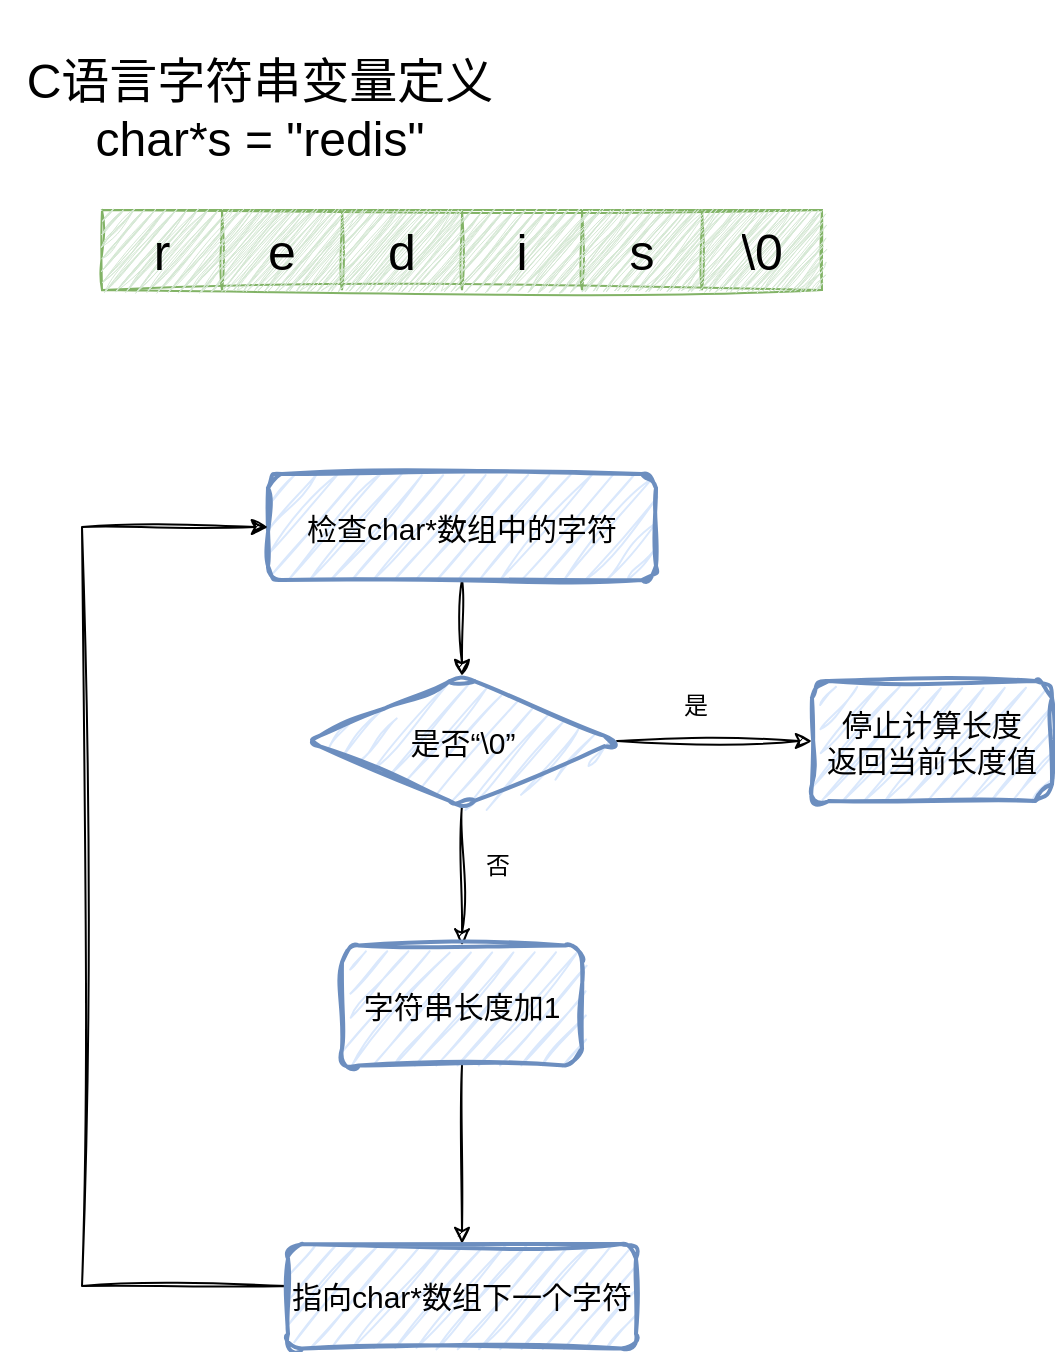 <mxfile version="21.2.9" type="github">
  <diagram name="第 1 页" id="axSOFJD866eUhdV0rcbG">
    <mxGraphModel dx="1206" dy="663" grid="0" gridSize="10" guides="1" tooltips="1" connect="1" arrows="1" fold="1" page="1" pageScale="1" pageWidth="827" pageHeight="1169" math="0" shadow="0">
      <root>
        <mxCell id="0" />
        <mxCell id="1" parent="0" />
        <mxCell id="D1yozvEWfgRu8_zMrTCC-1" value="" style="shape=table;startSize=0;container=1;collapsible=0;childLayout=tableLayout;fillColor=#d5e8d4;strokeColor=#82b366;sketch=1;curveFitting=1;jiggle=2;" vertex="1" parent="1">
          <mxGeometry x="205" y="295" width="360" height="40" as="geometry" />
        </mxCell>
        <mxCell id="D1yozvEWfgRu8_zMrTCC-2" value="" style="shape=tableRow;horizontal=0;startSize=0;swimlaneHead=0;swimlaneBody=0;strokeColor=#82b366;top=0;left=0;bottom=0;right=0;collapsible=0;dropTarget=0;fillColor=#d5e8d4;points=[[0,0.5],[1,0.5]];portConstraint=eastwest;sketch=1;curveFitting=1;jiggle=2;" vertex="1" parent="D1yozvEWfgRu8_zMrTCC-1">
          <mxGeometry width="360" height="40" as="geometry" />
        </mxCell>
        <mxCell id="D1yozvEWfgRu8_zMrTCC-3" value="r" style="shape=partialRectangle;html=1;whiteSpace=wrap;connectable=0;strokeColor=#82b366;overflow=hidden;fillColor=#d5e8d4;top=0;left=0;bottom=0;right=0;pointerEvents=1;fontSize=25;sketch=1;curveFitting=1;jiggle=2;" vertex="1" parent="D1yozvEWfgRu8_zMrTCC-2">
          <mxGeometry width="60" height="40" as="geometry">
            <mxRectangle width="60" height="40" as="alternateBounds" />
          </mxGeometry>
        </mxCell>
        <mxCell id="D1yozvEWfgRu8_zMrTCC-4" value="e" style="shape=partialRectangle;html=1;whiteSpace=wrap;connectable=0;strokeColor=#82b366;overflow=hidden;fillColor=#d5e8d4;top=0;left=0;bottom=0;right=0;pointerEvents=1;fontSize=25;sketch=1;curveFitting=1;jiggle=2;" vertex="1" parent="D1yozvEWfgRu8_zMrTCC-2">
          <mxGeometry x="60" width="60" height="40" as="geometry">
            <mxRectangle width="60" height="40" as="alternateBounds" />
          </mxGeometry>
        </mxCell>
        <mxCell id="D1yozvEWfgRu8_zMrTCC-5" value="d" style="shape=partialRectangle;html=1;whiteSpace=wrap;connectable=0;strokeColor=#82b366;overflow=hidden;fillColor=#d5e8d4;top=0;left=0;bottom=0;right=0;pointerEvents=1;fontSize=25;sketch=1;curveFitting=1;jiggle=2;" vertex="1" parent="D1yozvEWfgRu8_zMrTCC-2">
          <mxGeometry x="120" width="60" height="40" as="geometry">
            <mxRectangle width="60" height="40" as="alternateBounds" />
          </mxGeometry>
        </mxCell>
        <mxCell id="D1yozvEWfgRu8_zMrTCC-6" value="i" style="shape=partialRectangle;html=1;whiteSpace=wrap;connectable=0;strokeColor=#82b366;overflow=hidden;fillColor=#d5e8d4;top=0;left=0;bottom=0;right=0;pointerEvents=1;fontSize=25;sketch=1;curveFitting=1;jiggle=2;" vertex="1" parent="D1yozvEWfgRu8_zMrTCC-2">
          <mxGeometry x="180" width="60" height="40" as="geometry">
            <mxRectangle width="60" height="40" as="alternateBounds" />
          </mxGeometry>
        </mxCell>
        <mxCell id="D1yozvEWfgRu8_zMrTCC-7" value="s" style="shape=partialRectangle;html=1;whiteSpace=wrap;connectable=0;strokeColor=#82b366;overflow=hidden;fillColor=#d5e8d4;top=0;left=0;bottom=0;right=0;pointerEvents=1;fontSize=25;sketch=1;curveFitting=1;jiggle=2;" vertex="1" parent="D1yozvEWfgRu8_zMrTCC-2">
          <mxGeometry x="240" width="60" height="40" as="geometry">
            <mxRectangle width="60" height="40" as="alternateBounds" />
          </mxGeometry>
        </mxCell>
        <mxCell id="D1yozvEWfgRu8_zMrTCC-8" value="\0" style="shape=partialRectangle;html=1;whiteSpace=wrap;connectable=0;strokeColor=#82b366;overflow=hidden;fillColor=#d5e8d4;top=0;left=0;bottom=0;right=0;pointerEvents=1;fontSize=25;sketch=1;curveFitting=1;jiggle=2;" vertex="1" parent="D1yozvEWfgRu8_zMrTCC-2">
          <mxGeometry x="300" width="60" height="40" as="geometry">
            <mxRectangle width="60" height="40" as="alternateBounds" />
          </mxGeometry>
        </mxCell>
        <mxCell id="D1yozvEWfgRu8_zMrTCC-9" value="C语言字符串变量定义&lt;br&gt;char*s = &quot;redis&quot;" style="text;html=1;strokeColor=none;fillColor=none;align=center;verticalAlign=middle;whiteSpace=wrap;rounded=0;fontSize=24;" vertex="1" parent="1">
          <mxGeometry x="154" y="190" width="260" height="110" as="geometry" />
        </mxCell>
        <mxCell id="D1yozvEWfgRu8_zMrTCC-12" value="" style="edgeStyle=orthogonalEdgeStyle;rounded=0;orthogonalLoop=1;jettySize=auto;html=1;sketch=1;curveFitting=1;jiggle=2;" edge="1" parent="1" source="D1yozvEWfgRu8_zMrTCC-10" target="D1yozvEWfgRu8_zMrTCC-11">
          <mxGeometry relative="1" as="geometry" />
        </mxCell>
        <mxCell id="D1yozvEWfgRu8_zMrTCC-10" value="检查char*数组中的字符" style="rounded=1;whiteSpace=wrap;html=1;absoluteArcSize=1;arcSize=14;strokeWidth=2;fillColor=#dae8fc;strokeColor=#6c8ebf;fontSize=15;sketch=1;curveFitting=1;jiggle=2;" vertex="1" parent="1">
          <mxGeometry x="288" y="427" width="194" height="53" as="geometry" />
        </mxCell>
        <mxCell id="D1yozvEWfgRu8_zMrTCC-14" value="" style="edgeStyle=orthogonalEdgeStyle;rounded=0;orthogonalLoop=1;jettySize=auto;html=1;sketch=1;curveFitting=1;jiggle=2;" edge="1" parent="1" source="D1yozvEWfgRu8_zMrTCC-11" target="D1yozvEWfgRu8_zMrTCC-13">
          <mxGeometry relative="1" as="geometry" />
        </mxCell>
        <mxCell id="D1yozvEWfgRu8_zMrTCC-16" value="" style="edgeStyle=orthogonalEdgeStyle;rounded=0;orthogonalLoop=1;jettySize=auto;html=1;sketch=1;curveFitting=1;jiggle=2;" edge="1" parent="1" source="D1yozvEWfgRu8_zMrTCC-11" target="D1yozvEWfgRu8_zMrTCC-15">
          <mxGeometry relative="1" as="geometry" />
        </mxCell>
        <mxCell id="D1yozvEWfgRu8_zMrTCC-11" value="是否“\0”" style="rhombus;whiteSpace=wrap;html=1;rounded=1;arcSize=14;strokeWidth=2;fillColor=#dae8fc;strokeColor=#6c8ebf;fontSize=15;sketch=1;curveFitting=1;jiggle=2;" vertex="1" parent="1">
          <mxGeometry x="307.5" y="528" width="155" height="65" as="geometry" />
        </mxCell>
        <mxCell id="D1yozvEWfgRu8_zMrTCC-13" value="停止计算长度&lt;br style=&quot;font-size: 15px;&quot;&gt;返回当前长度值" style="whiteSpace=wrap;html=1;rounded=1;arcSize=14;strokeWidth=2;fontSize=15;fillColor=#dae8fc;strokeColor=#6c8ebf;sketch=1;curveFitting=1;jiggle=2;" vertex="1" parent="1">
          <mxGeometry x="560" y="530.5" width="120" height="60" as="geometry" />
        </mxCell>
        <mxCell id="D1yozvEWfgRu8_zMrTCC-18" value="" style="edgeStyle=orthogonalEdgeStyle;rounded=0;orthogonalLoop=1;jettySize=auto;html=1;sketch=1;curveFitting=1;jiggle=2;" edge="1" parent="1" source="D1yozvEWfgRu8_zMrTCC-15" target="D1yozvEWfgRu8_zMrTCC-17">
          <mxGeometry relative="1" as="geometry" />
        </mxCell>
        <mxCell id="D1yozvEWfgRu8_zMrTCC-15" value="字符串长度加1" style="whiteSpace=wrap;html=1;rounded=1;arcSize=14;strokeWidth=2;fillColor=#dae8fc;strokeColor=#6c8ebf;fontSize=15;sketch=1;curveFitting=1;jiggle=2;" vertex="1" parent="1">
          <mxGeometry x="325" y="662.75" width="120" height="60" as="geometry" />
        </mxCell>
        <mxCell id="D1yozvEWfgRu8_zMrTCC-19" style="edgeStyle=orthogonalEdgeStyle;rounded=0;orthogonalLoop=1;jettySize=auto;html=1;exitX=0;exitY=0.5;exitDx=0;exitDy=0;entryX=0;entryY=0.5;entryDx=0;entryDy=0;sketch=1;curveFitting=1;jiggle=2;" edge="1" parent="1" source="D1yozvEWfgRu8_zMrTCC-17" target="D1yozvEWfgRu8_zMrTCC-10">
          <mxGeometry relative="1" as="geometry">
            <Array as="points">
              <mxPoint x="195" y="833" />
              <mxPoint x="195" y="454" />
            </Array>
          </mxGeometry>
        </mxCell>
        <mxCell id="D1yozvEWfgRu8_zMrTCC-17" value="指向char*数组下一个字符" style="whiteSpace=wrap;html=1;rounded=1;arcSize=14;strokeWidth=2;fontSize=15;fillColor=#dae8fc;strokeColor=#6c8ebf;sketch=1;curveFitting=1;jiggle=2;" vertex="1" parent="1">
          <mxGeometry x="298" y="812" width="174" height="52.25" as="geometry" />
        </mxCell>
        <mxCell id="D1yozvEWfgRu8_zMrTCC-20" value="是" style="text;html=1;strokeColor=none;fillColor=none;align=center;verticalAlign=middle;whiteSpace=wrap;rounded=0;" vertex="1" parent="1">
          <mxGeometry x="472" y="528" width="60" height="30" as="geometry" />
        </mxCell>
        <mxCell id="D1yozvEWfgRu8_zMrTCC-25" value="否" style="text;html=1;strokeColor=none;fillColor=none;align=center;verticalAlign=middle;whiteSpace=wrap;rounded=0;" vertex="1" parent="1">
          <mxGeometry x="373" y="608" width="60" height="30" as="geometry" />
        </mxCell>
      </root>
    </mxGraphModel>
  </diagram>
</mxfile>
